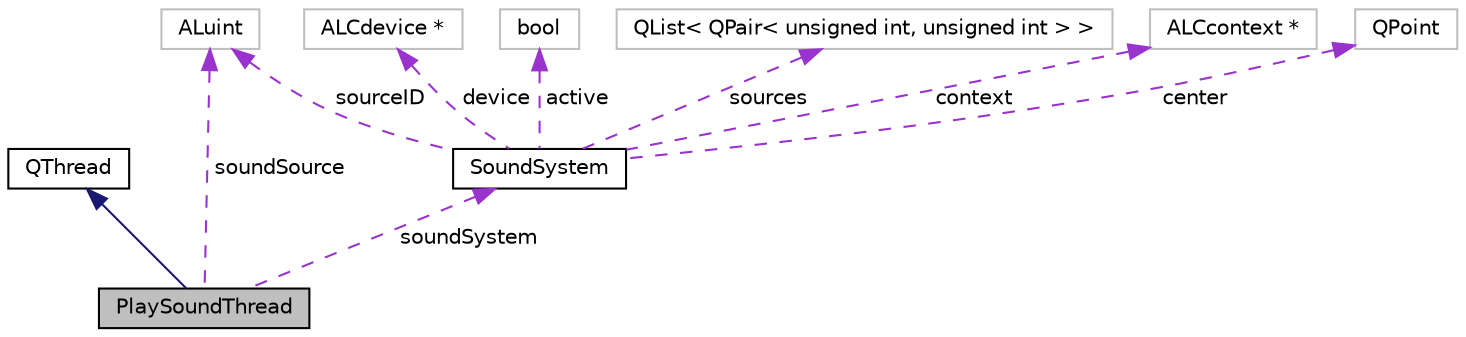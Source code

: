 digraph G
{
  edge [fontname="Helvetica",fontsize="10",labelfontname="Helvetica",labelfontsize="10"];
  node [fontname="Helvetica",fontsize="10",shape=record];
  Node1 [label="PlaySoundThread",height=0.2,width=0.4,color="black", fillcolor="grey75", style="filled" fontcolor="black"];
  Node2 -> Node1 [dir="back",color="midnightblue",fontsize="10",style="solid",fontname="Helvetica"];
  Node2 [label="QThread",height=0.2,width=0.4,color="black", fillcolor="white", style="filled",URL="$classQThread.html"];
  Node3 -> Node1 [dir="back",color="darkorchid3",fontsize="10",style="dashed",label=" soundSource" ,fontname="Helvetica"];
  Node3 [label="ALuint",height=0.2,width=0.4,color="grey75", fillcolor="white", style="filled"];
  Node4 -> Node1 [dir="back",color="darkorchid3",fontsize="10",style="dashed",label=" soundSystem" ,fontname="Helvetica"];
  Node4 [label="SoundSystem",height=0.2,width=0.4,color="black", fillcolor="white", style="filled",URL="$classSoundSystem.html",tooltip="The SoundSystem class manages the sound using openAL."];
  Node5 -> Node4 [dir="back",color="darkorchid3",fontsize="10",style="dashed",label=" device" ,fontname="Helvetica"];
  Node5 [label="ALCdevice *",height=0.2,width=0.4,color="grey75", fillcolor="white", style="filled"];
  Node3 -> Node4 [dir="back",color="darkorchid3",fontsize="10",style="dashed",label=" sourceID" ,fontname="Helvetica"];
  Node6 -> Node4 [dir="back",color="darkorchid3",fontsize="10",style="dashed",label=" active" ,fontname="Helvetica"];
  Node6 [label="bool",height=0.2,width=0.4,color="grey75", fillcolor="white", style="filled"];
  Node7 -> Node4 [dir="back",color="darkorchid3",fontsize="10",style="dashed",label=" sources" ,fontname="Helvetica"];
  Node7 [label="QList\< QPair\< unsigned int, unsigned int \> \>",height=0.2,width=0.4,color="grey75", fillcolor="white", style="filled"];
  Node8 -> Node4 [dir="back",color="darkorchid3",fontsize="10",style="dashed",label=" context" ,fontname="Helvetica"];
  Node8 [label="ALCcontext *",height=0.2,width=0.4,color="grey75", fillcolor="white", style="filled"];
  Node9 -> Node4 [dir="back",color="darkorchid3",fontsize="10",style="dashed",label=" center" ,fontname="Helvetica"];
  Node9 [label="QPoint",height=0.2,width=0.4,color="grey75", fillcolor="white", style="filled"];
}
